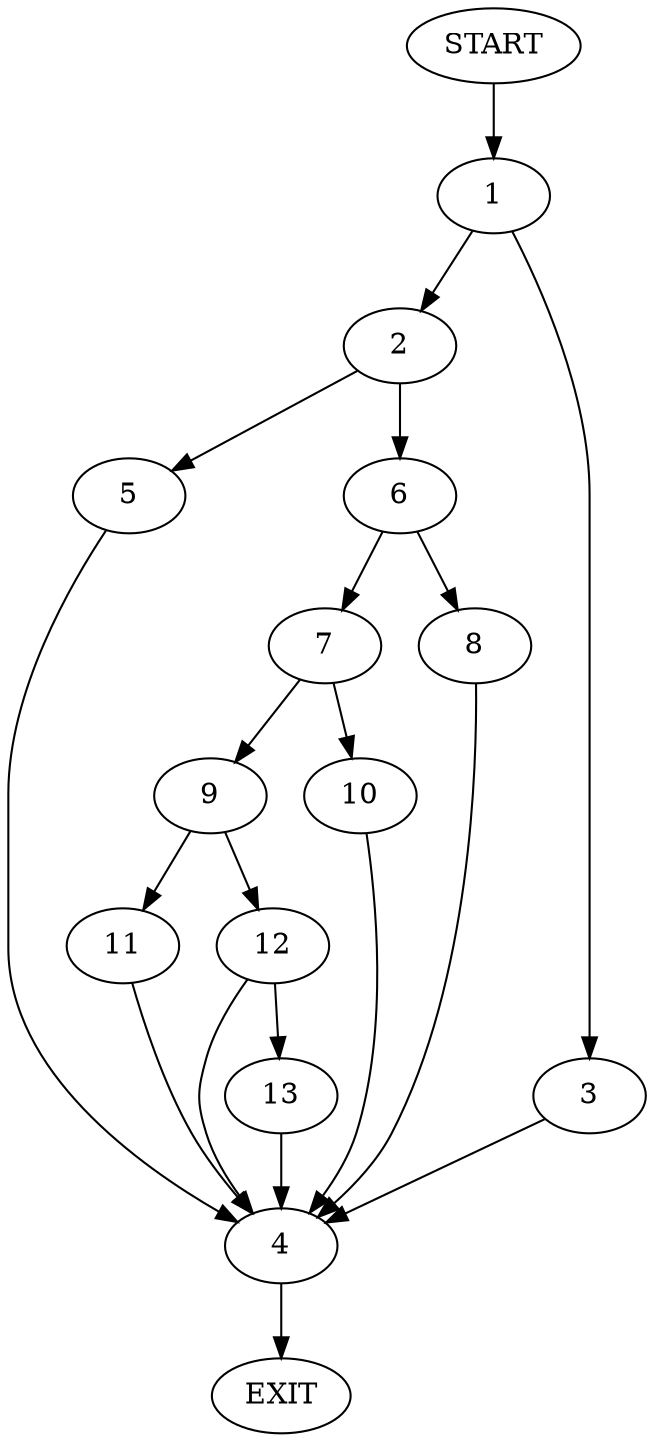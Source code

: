 digraph {
0 [label="START"]
14 [label="EXIT"]
0 -> 1
1 -> 2
1 -> 3
3 -> 4
2 -> 5
2 -> 6
4 -> 14
6 -> 7
6 -> 8
5 -> 4
7 -> 9
7 -> 10
8 -> 4
9 -> 11
9 -> 12
10 -> 4
12 -> 13
12 -> 4
11 -> 4
13 -> 4
}
